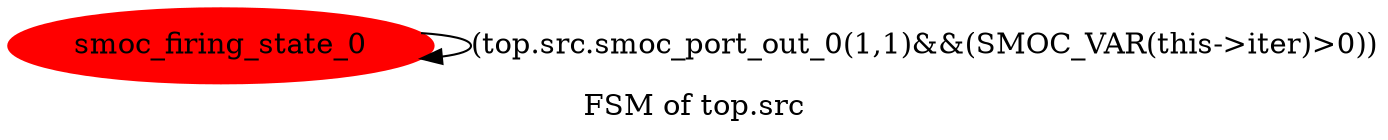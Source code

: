digraph G {
graph [label="FSM of top.src"]
0[color="red" label="smoc_firing_state_0" style="filled"];
0->0 [label="(top.src.smoc_port_out_0(1,1)&&(SMOC_VAR(this->iter)>0))"];
}
digraph G {
graph [label="FSM of top.snk0"]
0[color="red" label="smoc_firing_state_1" style="filled"];
0->0 [label="top.snk0.smoc_port_in_0(1,1)"];
}
digraph G {
graph [label="FSM of top.snk1"]
0[color="red" label="smoc_firing_state_2" style="filled"];
0->0 [label="top.snk1.smoc_port_in_0(1,1)"];
}
digraph G {
graph [label="FSM of top.snk2"]
0[color="red" label="smoc_firing_state_3" style="filled"];
0->0 [label="top.snk2.smoc_port_in_0(1,1)"];
}

